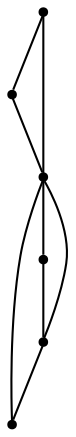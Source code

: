 graph {
  node [shape=point,comment="{\"directed\":false,\"doi\":\"10.4230/LIPIcs.GD.2024.13\",\"figure\":\"3 (2)\"}"]

  v0 [pos="1284.53290768832,1547.1523934005945"]
  v1 [pos="1221.719873006793,1184.1478139333865"]
  v2 [pos="1021.8480241519483,1334.0407460234119"]
  v3 [pos="1154.0262101735445,1263.9965948759825"]
  v4 [pos="1187.4145158459928,1297.2769448024624"]
  v5 [pos="1138.1343501980211,1393.601290658627"]

  v0 -- v1 [id="-1",pos="1284.53290768832,1547.1523934005945 1221.719873006793,1184.1478139333865 1221.719873006793,1184.1478139333865 1221.719873006793,1184.1478139333865"]
  v2 -- v5 [id="-2",pos="1021.8480241519483,1334.0407460234119 1138.1343501980211,1393.601290658627 1138.1343501980211,1393.601290658627 1138.1343501980211,1393.601290658627"]
  v2 -- v4 [id="-3",pos="1021.8480241519483,1334.0407460234119 1187.4145158459928,1297.2769448024624 1187.4145158459928,1297.2769448024624 1187.4145158459928,1297.2769448024624"]
  v2 -- v0 [id="-4",pos="1021.8480241519483,1334.0407460234119 1284.53290768832,1547.1523934005945 1284.53290768832,1547.1523934005945 1284.53290768832,1547.1523934005945"]
  v5 -- v3 [id="-7",pos="1138.1343501980211,1393.601290658627 1154.0262101735445,1263.9965948759825 1154.0262101735445,1263.9965948759825 1154.0262101735445,1263.9965948759825"]
  v3 -- v2 [id="-9",pos="1154.0262101735445,1263.9965948759825 1021.8480241519483,1334.0407460234119 1021.8480241519483,1334.0407460234119 1021.8480241519483,1334.0407460234119"]
  v3 -- v4 [id="-11",pos="1154.0262101735445,1263.9965948759825 1187.4145158459928,1297.2769448024624 1187.4145158459928,1297.2769448024624 1187.4145158459928,1297.2769448024624"]
  v1 -- v2 [id="-12",pos="1221.719873006793,1184.1478139333865 1021.8480241519483,1334.0407460234119 1021.8480241519483,1334.0407460234119 1021.8480241519483,1334.0407460234119"]
}